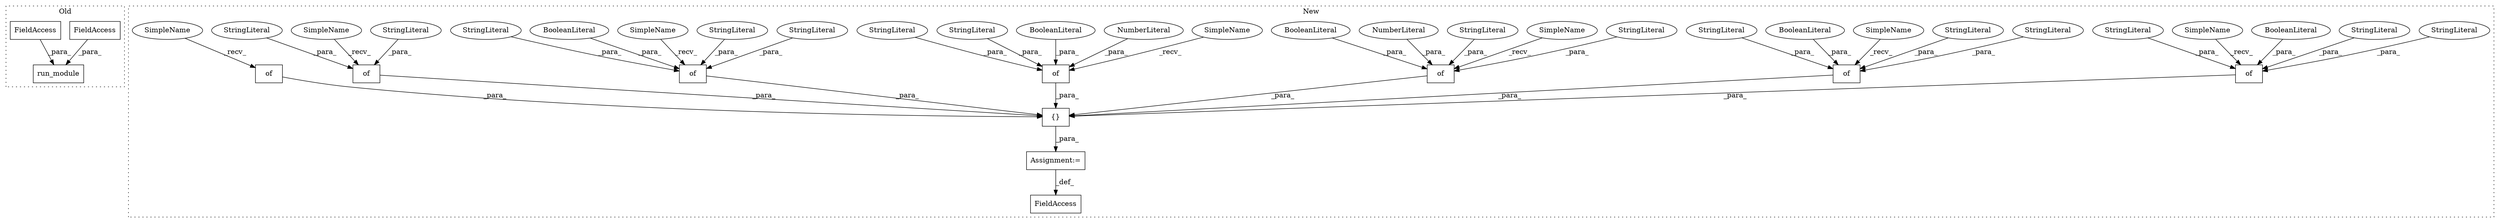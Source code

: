 digraph G {
subgraph cluster0 {
1 [label="run_module" a="32" s="2729,2757" l="11,1" shape="box"];
4 [label="FieldAccess" a="22" s="2749" l="8" shape="box"];
5 [label="FieldAccess" a="22" s="2740" l="8" shape="box"];
label = "Old";
style="dotted";
}
subgraph cluster1 {
2 [label="of" a="32" s="506,555" l="3,1" shape="box"];
3 [label="FieldAccess" a="22" s="201" l="15" shape="box"];
6 [label="Assignment:=" a="7" s="216" l="1" shape="box"];
7 [label="StringLiteral" a="45" s="529" l="17" shape="ellipse"];
8 [label="StringLiteral" a="45" s="547" l="8" shape="ellipse"];
9 [label="StringLiteral" a="45" s="509" l="14" shape="ellipse"];
10 [label="{}" a="4" s="271,556" l="1,1" shape="box"];
11 [label="of" a="32" s="354,388" l="3,1" shape="box"];
12 [label="BooleanLiteral" a="9" s="524" l="4" shape="ellipse"];
13 [label="of" a="32" s="276" l="4" shape="box"];
14 [label="NumberLiteral" a="34" s="387" l="1" shape="ellipse"];
15 [label="of" a="32" s="394,445" l="3,1" shape="box"];
16 [label="BooleanLiteral" a="9" s="368" l="4" shape="ellipse"];
17 [label="BooleanLiteral" a="9" s="412" l="4" shape="ellipse"];
18 [label="StringLiteral" a="45" s="397" l="14" shape="ellipse"];
19 [label="StringLiteral" a="45" s="417" l="17" shape="ellipse"];
20 [label="StringLiteral" a="45" s="357" l="10" shape="ellipse"];
21 [label="StringLiteral" a="45" s="435" l="10" shape="ellipse"];
22 [label="StringLiteral" a="45" s="373" l="13" shape="ellipse"];
23 [label="of" a="32" s="314,348" l="3,1" shape="box"];
24 [label="NumberLiteral" a="34" s="347" l="1" shape="ellipse"];
25 [label="of" a="32" s="285,308" l="3,1" shape="box"];
26 [label="BooleanLiteral" a="9" s="328" l="4" shape="ellipse"];
27 [label="of" a="32" s="451,500" l="3,1" shape="box"];
28 [label="BooleanLiteral" a="9" s="469" l="4" shape="ellipse"];
29 [label="StringLiteral" a="45" s="454" l="14" shape="ellipse"];
30 [label="StringLiteral" a="45" s="333" l="13" shape="ellipse"];
31 [label="StringLiteral" a="45" s="300" l="8" shape="ellipse"];
32 [label="StringLiteral" a="45" s="474" l="17" shape="ellipse"];
33 [label="StringLiteral" a="45" s="317" l="10" shape="ellipse"];
34 [label="StringLiteral" a="45" s="492" l="8" shape="ellipse"];
35 [label="StringLiteral" a="45" s="288" l="11" shape="ellipse"];
36 [label="SimpleName" a="42" s="281" l="3" shape="ellipse"];
37 [label="SimpleName" a="42" s="390" l="3" shape="ellipse"];
38 [label="SimpleName" a="42" s="350" l="3" shape="ellipse"];
39 [label="SimpleName" a="42" s="502" l="3" shape="ellipse"];
40 [label="SimpleName" a="42" s="272" l="3" shape="ellipse"];
41 [label="SimpleName" a="42" s="447" l="3" shape="ellipse"];
42 [label="SimpleName" a="42" s="310" l="3" shape="ellipse"];
label = "New";
style="dotted";
}
2 -> 10 [label="_para_"];
4 -> 1 [label="_para_"];
5 -> 1 [label="_para_"];
6 -> 3 [label="_def_"];
7 -> 2 [label="_para_"];
8 -> 2 [label="_para_"];
9 -> 2 [label="_para_"];
10 -> 6 [label="_para_"];
11 -> 10 [label="_para_"];
12 -> 2 [label="_para_"];
13 -> 10 [label="_para_"];
14 -> 11 [label="_para_"];
15 -> 10 [label="_para_"];
16 -> 11 [label="_para_"];
17 -> 15 [label="_para_"];
18 -> 15 [label="_para_"];
19 -> 15 [label="_para_"];
20 -> 11 [label="_para_"];
21 -> 15 [label="_para_"];
22 -> 11 [label="_para_"];
23 -> 10 [label="_para_"];
24 -> 23 [label="_para_"];
25 -> 10 [label="_para_"];
26 -> 23 [label="_para_"];
27 -> 10 [label="_para_"];
28 -> 27 [label="_para_"];
29 -> 27 [label="_para_"];
30 -> 23 [label="_para_"];
31 -> 25 [label="_para_"];
32 -> 27 [label="_para_"];
33 -> 23 [label="_para_"];
34 -> 27 [label="_para_"];
35 -> 25 [label="_para_"];
36 -> 25 [label="_recv_"];
37 -> 15 [label="_recv_"];
38 -> 11 [label="_recv_"];
39 -> 2 [label="_recv_"];
40 -> 13 [label="_recv_"];
41 -> 27 [label="_recv_"];
42 -> 23 [label="_recv_"];
}